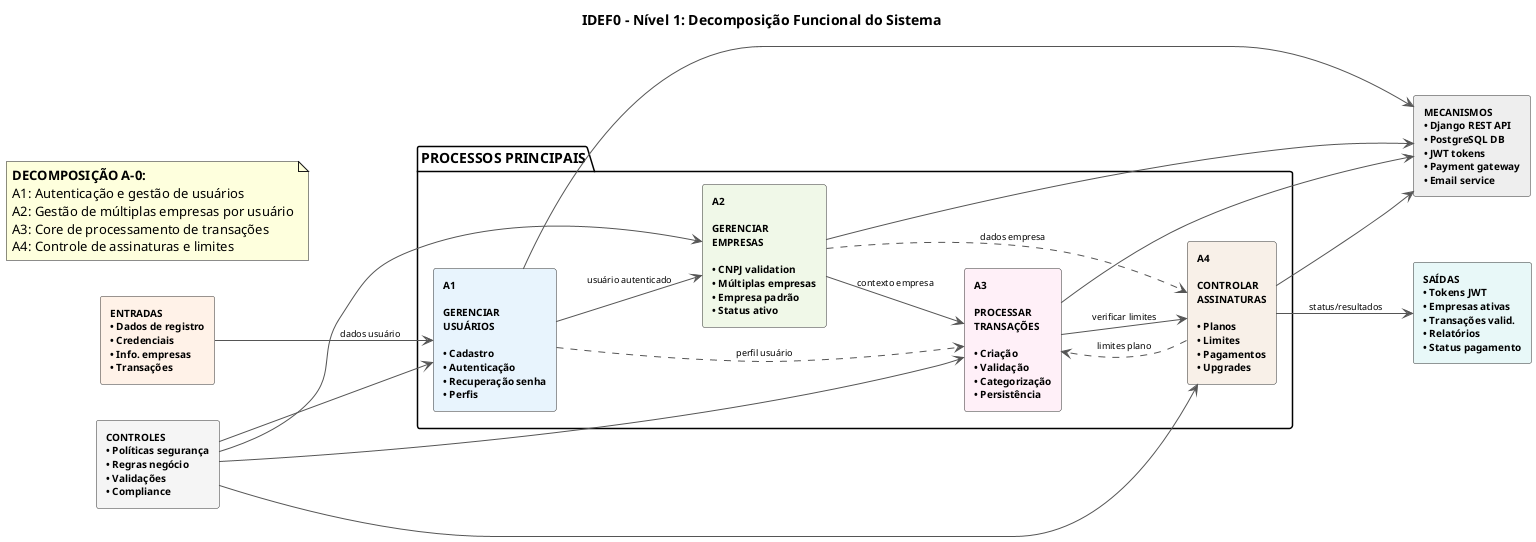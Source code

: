 @startuml IDEF0_Level1
title IDEF0 - Nível 1: Decomposição Funcional do Sistema
' Configurações profissionais
skinparam defaultFontColor #000000
skinparam backgroundColor white
skinparam rectangle {
    BorderColor #333333
    FontSize 10
    FontStyle bold
}
skinparam arrow {
    Color #555555
    FontColor #000000
    FontSize 9
}

' Layout otimizado
left to right direction

' Entradas principais
rectangle "**ENTRADAS**\n• Dados de registro\n• Credenciais\n• Info. empresas\n• Transações" as MainInputs #FFF2E8

' Processos decompostos (A1-A4)
package "PROCESSOS PRINCIPAIS" {
    rectangle "**A1**\n\n**GERENCIAR**\n**USUÁRIOS**\n\n• Cadastro\n• Autenticação\n• Recuperação senha\n• Perfis" as A1 #E8F4FD
    
    rectangle "**A2**\n\n**GERENCIAR**\n**EMPRESAS**\n\n• CNPJ validation\n• Múltiplas empresas\n• Empresa padrão\n• Status ativo" as A2 #F0F8E8
    
    rectangle "**A3**\n\n**PROCESSAR**\n**TRANSAÇÕES**\n\n• Criação\n• Validação\n• Categorização\n• Persistência" as A3 #FFF0F8
    
    rectangle "**A4**\n\n**CONTROLAR**\n**ASSINATURAS**\n\n• Planos\n• Limites\n• Pagamentos\n• Upgrades" as A4 #F8F0E8
}

' Saídas específicas
rectangle "**SAÍDAS**\n• Tokens JWT\n• Empresas ativas\n• Transações valid.\n• Relatórios\n• Status pagamento" as MainOutputs #E8F8F8

' Controles distribuídos
rectangle "**CONTROLES**\n• Políticas segurança\n• Regras negócio\n• Validações\n• Compliance" as Controls #F5F5F5

' Mecanismos
rectangle "**MECANISMOS**\n• Django REST API\n• PostgreSQL DB\n• JWT tokens\n• Payment gateway\n• Email service" as Mechanisms #EEEEEE

' Fluxos principais
MainInputs --> A1 : dados usuário
A1 --> A2 : usuário autenticado
A2 --> A3 : contexto empresa
A3 --> A4 : verificar limites
A4 --> MainOutputs : status/resultados

' Controles e mecanismos
Controls --> A1
Controls --> A2  
Controls --> A3
Controls --> A4

A1 --> Mechanisms
A2 --> Mechanisms
A3 --> Mechanisms
A4 --> Mechanisms

' Fluxos de dados internos
A1 ..> A3 : perfil usuário
A2 ..> A4 : dados empresa
A4 ..> A3 : limites plano

note as ProcessNote
**DECOMPOSIÇÃO A-0:**
A1: Autenticação e gestão de usuários
A2: Gestão de múltiplas empresas por usuário
A3: Core de processamento de transações
A4: Controle de assinaturas e limites
end note

@enduml
